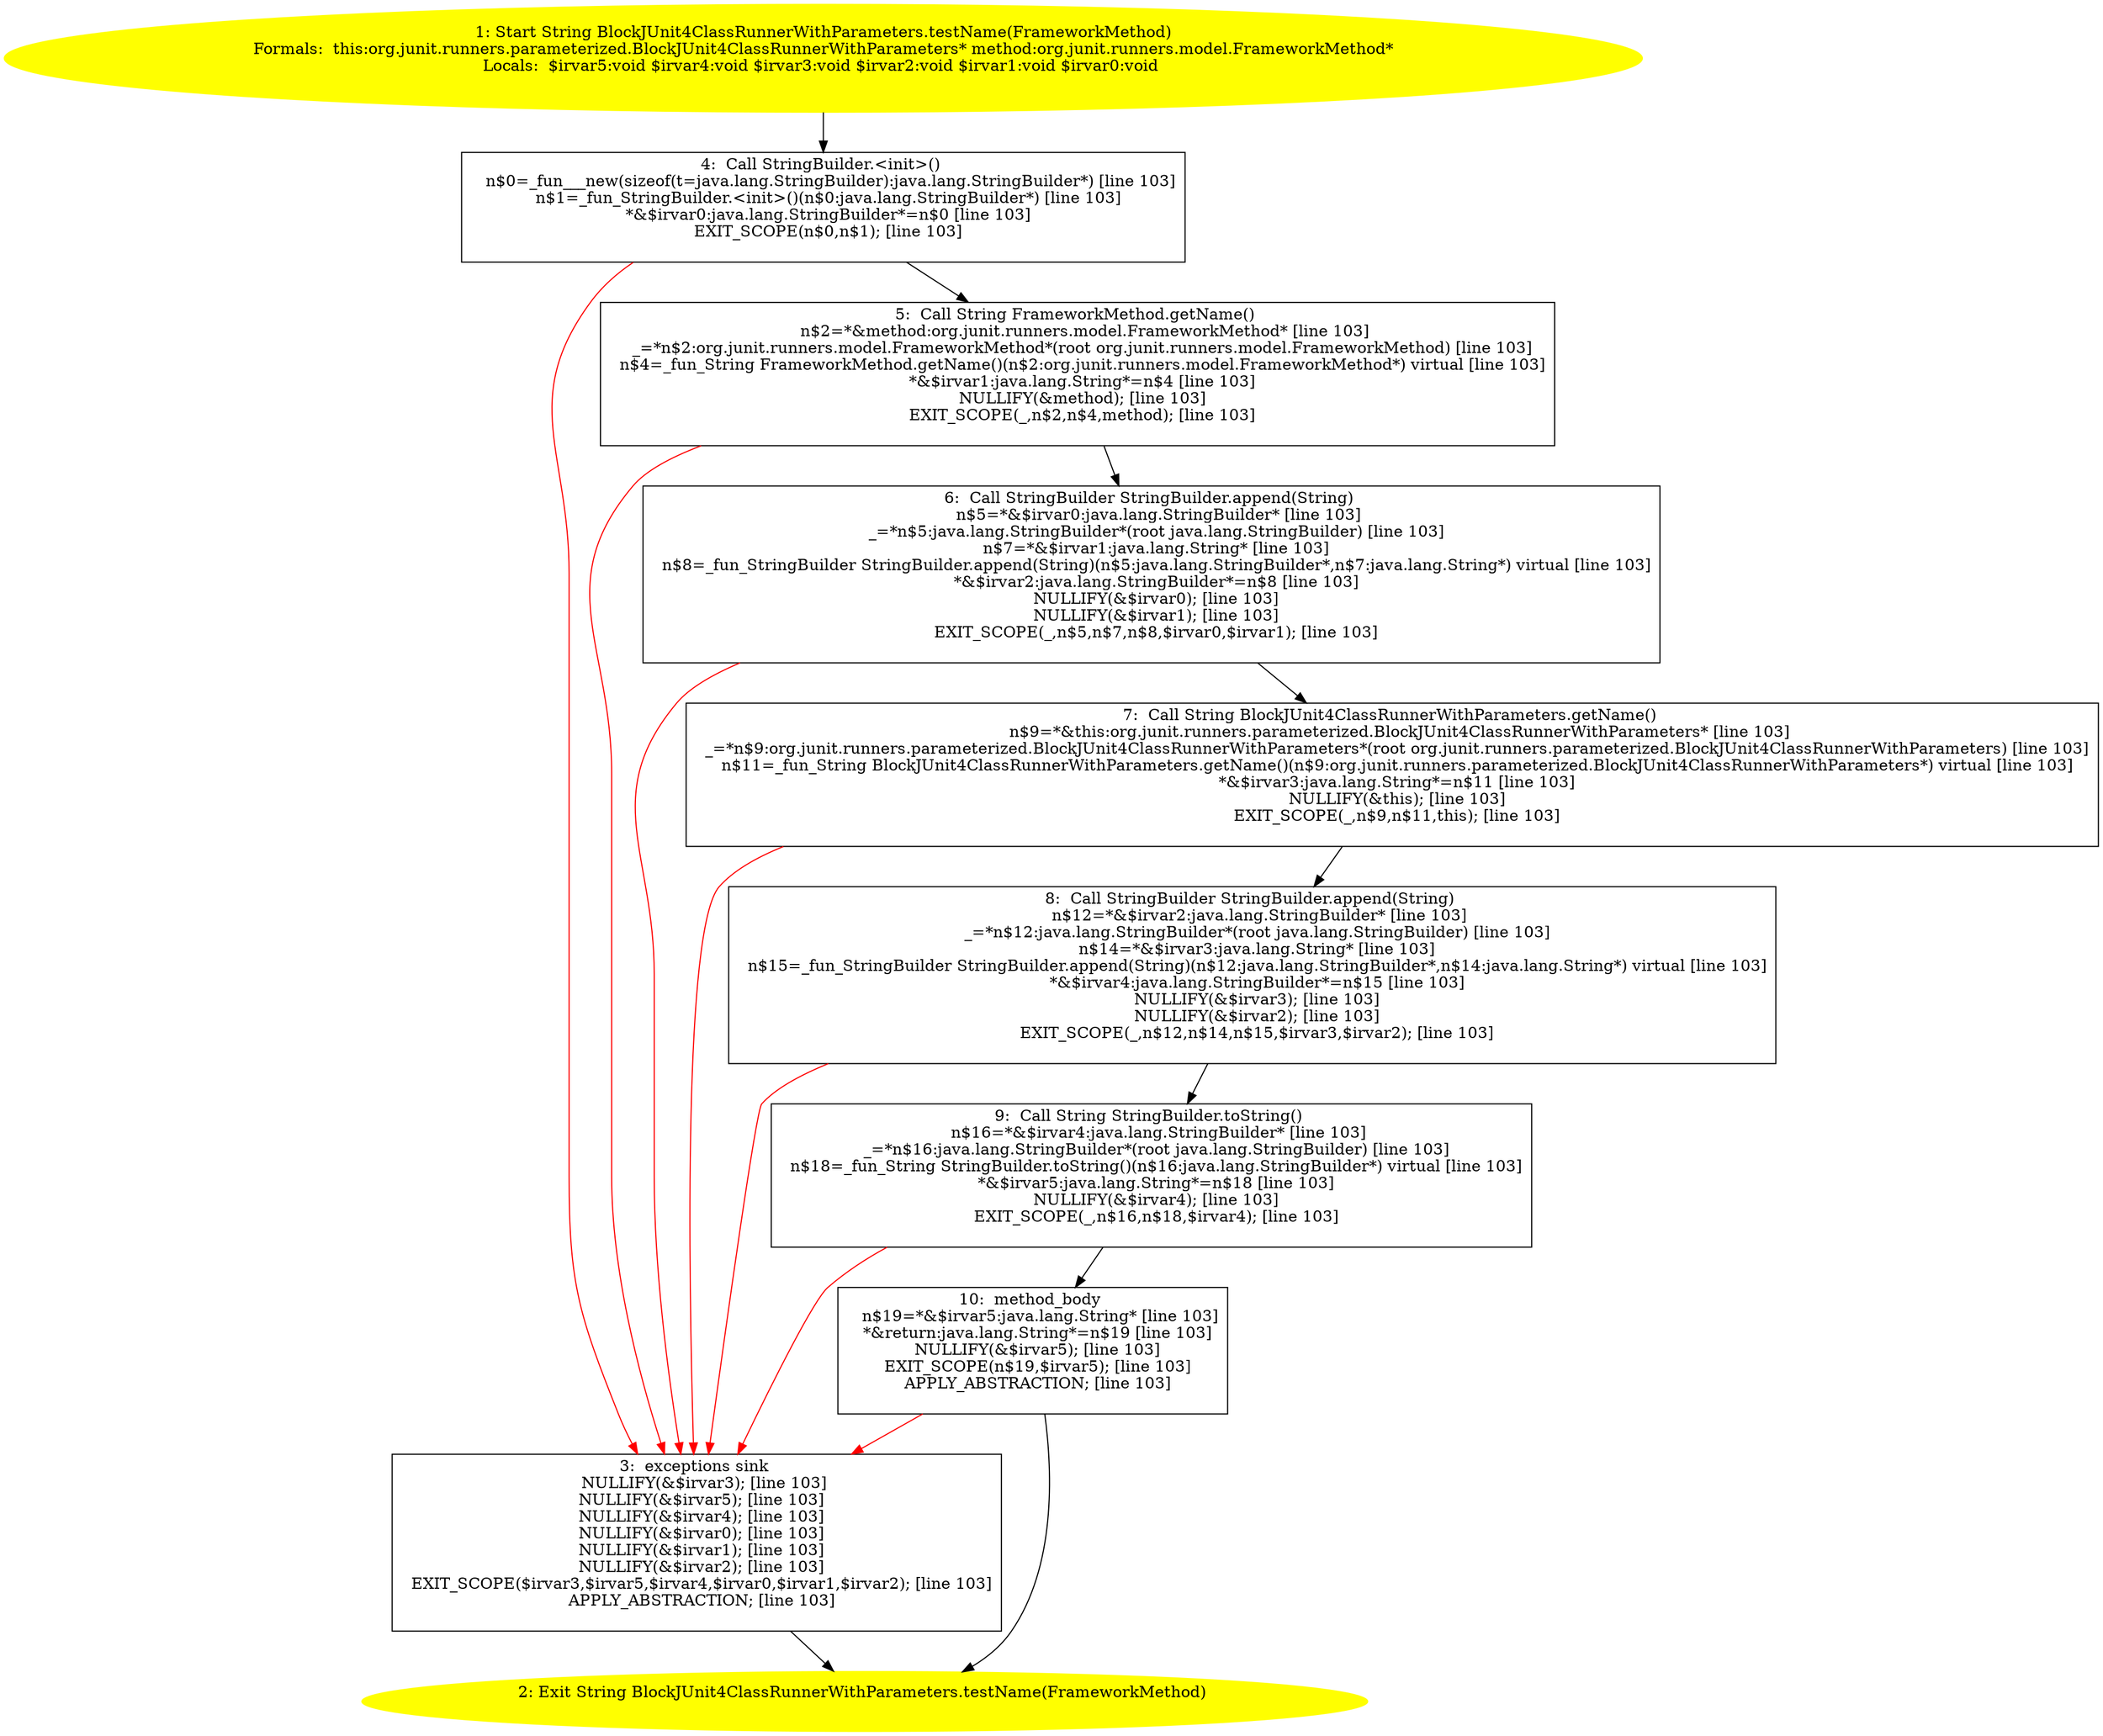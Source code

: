 /* @generated */
digraph cfg {
"org.junit.runners.parameterized.BlockJUnit4ClassRunnerWithParameters.testName(org.junit.runners.mode.14d2ce08d9a1ca334c547798fba967cb_1" [label="1: Start String BlockJUnit4ClassRunnerWithParameters.testName(FrameworkMethod)\nFormals:  this:org.junit.runners.parameterized.BlockJUnit4ClassRunnerWithParameters* method:org.junit.runners.model.FrameworkMethod*\nLocals:  $irvar5:void $irvar4:void $irvar3:void $irvar2:void $irvar1:void $irvar0:void \n  " color=yellow style=filled]
	

	 "org.junit.runners.parameterized.BlockJUnit4ClassRunnerWithParameters.testName(org.junit.runners.mode.14d2ce08d9a1ca334c547798fba967cb_1" -> "org.junit.runners.parameterized.BlockJUnit4ClassRunnerWithParameters.testName(org.junit.runners.mode.14d2ce08d9a1ca334c547798fba967cb_4" ;
"org.junit.runners.parameterized.BlockJUnit4ClassRunnerWithParameters.testName(org.junit.runners.mode.14d2ce08d9a1ca334c547798fba967cb_2" [label="2: Exit String BlockJUnit4ClassRunnerWithParameters.testName(FrameworkMethod) \n  " color=yellow style=filled]
	

"org.junit.runners.parameterized.BlockJUnit4ClassRunnerWithParameters.testName(org.junit.runners.mode.14d2ce08d9a1ca334c547798fba967cb_3" [label="3:  exceptions sink \n   NULLIFY(&$irvar3); [line 103]\n  NULLIFY(&$irvar5); [line 103]\n  NULLIFY(&$irvar4); [line 103]\n  NULLIFY(&$irvar0); [line 103]\n  NULLIFY(&$irvar1); [line 103]\n  NULLIFY(&$irvar2); [line 103]\n  EXIT_SCOPE($irvar3,$irvar5,$irvar4,$irvar0,$irvar1,$irvar2); [line 103]\n  APPLY_ABSTRACTION; [line 103]\n " shape="box"]
	

	 "org.junit.runners.parameterized.BlockJUnit4ClassRunnerWithParameters.testName(org.junit.runners.mode.14d2ce08d9a1ca334c547798fba967cb_3" -> "org.junit.runners.parameterized.BlockJUnit4ClassRunnerWithParameters.testName(org.junit.runners.mode.14d2ce08d9a1ca334c547798fba967cb_2" ;
"org.junit.runners.parameterized.BlockJUnit4ClassRunnerWithParameters.testName(org.junit.runners.mode.14d2ce08d9a1ca334c547798fba967cb_4" [label="4:  Call StringBuilder.<init>() \n   n$0=_fun___new(sizeof(t=java.lang.StringBuilder):java.lang.StringBuilder*) [line 103]\n  n$1=_fun_StringBuilder.<init>()(n$0:java.lang.StringBuilder*) [line 103]\n  *&$irvar0:java.lang.StringBuilder*=n$0 [line 103]\n  EXIT_SCOPE(n$0,n$1); [line 103]\n " shape="box"]
	

	 "org.junit.runners.parameterized.BlockJUnit4ClassRunnerWithParameters.testName(org.junit.runners.mode.14d2ce08d9a1ca334c547798fba967cb_4" -> "org.junit.runners.parameterized.BlockJUnit4ClassRunnerWithParameters.testName(org.junit.runners.mode.14d2ce08d9a1ca334c547798fba967cb_5" ;
	 "org.junit.runners.parameterized.BlockJUnit4ClassRunnerWithParameters.testName(org.junit.runners.mode.14d2ce08d9a1ca334c547798fba967cb_4" -> "org.junit.runners.parameterized.BlockJUnit4ClassRunnerWithParameters.testName(org.junit.runners.mode.14d2ce08d9a1ca334c547798fba967cb_3" [color="red" ];
"org.junit.runners.parameterized.BlockJUnit4ClassRunnerWithParameters.testName(org.junit.runners.mode.14d2ce08d9a1ca334c547798fba967cb_5" [label="5:  Call String FrameworkMethod.getName() \n   n$2=*&method:org.junit.runners.model.FrameworkMethod* [line 103]\n  _=*n$2:org.junit.runners.model.FrameworkMethod*(root org.junit.runners.model.FrameworkMethod) [line 103]\n  n$4=_fun_String FrameworkMethod.getName()(n$2:org.junit.runners.model.FrameworkMethod*) virtual [line 103]\n  *&$irvar1:java.lang.String*=n$4 [line 103]\n  NULLIFY(&method); [line 103]\n  EXIT_SCOPE(_,n$2,n$4,method); [line 103]\n " shape="box"]
	

	 "org.junit.runners.parameterized.BlockJUnit4ClassRunnerWithParameters.testName(org.junit.runners.mode.14d2ce08d9a1ca334c547798fba967cb_5" -> "org.junit.runners.parameterized.BlockJUnit4ClassRunnerWithParameters.testName(org.junit.runners.mode.14d2ce08d9a1ca334c547798fba967cb_6" ;
	 "org.junit.runners.parameterized.BlockJUnit4ClassRunnerWithParameters.testName(org.junit.runners.mode.14d2ce08d9a1ca334c547798fba967cb_5" -> "org.junit.runners.parameterized.BlockJUnit4ClassRunnerWithParameters.testName(org.junit.runners.mode.14d2ce08d9a1ca334c547798fba967cb_3" [color="red" ];
"org.junit.runners.parameterized.BlockJUnit4ClassRunnerWithParameters.testName(org.junit.runners.mode.14d2ce08d9a1ca334c547798fba967cb_6" [label="6:  Call StringBuilder StringBuilder.append(String) \n   n$5=*&$irvar0:java.lang.StringBuilder* [line 103]\n  _=*n$5:java.lang.StringBuilder*(root java.lang.StringBuilder) [line 103]\n  n$7=*&$irvar1:java.lang.String* [line 103]\n  n$8=_fun_StringBuilder StringBuilder.append(String)(n$5:java.lang.StringBuilder*,n$7:java.lang.String*) virtual [line 103]\n  *&$irvar2:java.lang.StringBuilder*=n$8 [line 103]\n  NULLIFY(&$irvar0); [line 103]\n  NULLIFY(&$irvar1); [line 103]\n  EXIT_SCOPE(_,n$5,n$7,n$8,$irvar0,$irvar1); [line 103]\n " shape="box"]
	

	 "org.junit.runners.parameterized.BlockJUnit4ClassRunnerWithParameters.testName(org.junit.runners.mode.14d2ce08d9a1ca334c547798fba967cb_6" -> "org.junit.runners.parameterized.BlockJUnit4ClassRunnerWithParameters.testName(org.junit.runners.mode.14d2ce08d9a1ca334c547798fba967cb_7" ;
	 "org.junit.runners.parameterized.BlockJUnit4ClassRunnerWithParameters.testName(org.junit.runners.mode.14d2ce08d9a1ca334c547798fba967cb_6" -> "org.junit.runners.parameterized.BlockJUnit4ClassRunnerWithParameters.testName(org.junit.runners.mode.14d2ce08d9a1ca334c547798fba967cb_3" [color="red" ];
"org.junit.runners.parameterized.BlockJUnit4ClassRunnerWithParameters.testName(org.junit.runners.mode.14d2ce08d9a1ca334c547798fba967cb_7" [label="7:  Call String BlockJUnit4ClassRunnerWithParameters.getName() \n   n$9=*&this:org.junit.runners.parameterized.BlockJUnit4ClassRunnerWithParameters* [line 103]\n  _=*n$9:org.junit.runners.parameterized.BlockJUnit4ClassRunnerWithParameters*(root org.junit.runners.parameterized.BlockJUnit4ClassRunnerWithParameters) [line 103]\n  n$11=_fun_String BlockJUnit4ClassRunnerWithParameters.getName()(n$9:org.junit.runners.parameterized.BlockJUnit4ClassRunnerWithParameters*) virtual [line 103]\n  *&$irvar3:java.lang.String*=n$11 [line 103]\n  NULLIFY(&this); [line 103]\n  EXIT_SCOPE(_,n$9,n$11,this); [line 103]\n " shape="box"]
	

	 "org.junit.runners.parameterized.BlockJUnit4ClassRunnerWithParameters.testName(org.junit.runners.mode.14d2ce08d9a1ca334c547798fba967cb_7" -> "org.junit.runners.parameterized.BlockJUnit4ClassRunnerWithParameters.testName(org.junit.runners.mode.14d2ce08d9a1ca334c547798fba967cb_8" ;
	 "org.junit.runners.parameterized.BlockJUnit4ClassRunnerWithParameters.testName(org.junit.runners.mode.14d2ce08d9a1ca334c547798fba967cb_7" -> "org.junit.runners.parameterized.BlockJUnit4ClassRunnerWithParameters.testName(org.junit.runners.mode.14d2ce08d9a1ca334c547798fba967cb_3" [color="red" ];
"org.junit.runners.parameterized.BlockJUnit4ClassRunnerWithParameters.testName(org.junit.runners.mode.14d2ce08d9a1ca334c547798fba967cb_8" [label="8:  Call StringBuilder StringBuilder.append(String) \n   n$12=*&$irvar2:java.lang.StringBuilder* [line 103]\n  _=*n$12:java.lang.StringBuilder*(root java.lang.StringBuilder) [line 103]\n  n$14=*&$irvar3:java.lang.String* [line 103]\n  n$15=_fun_StringBuilder StringBuilder.append(String)(n$12:java.lang.StringBuilder*,n$14:java.lang.String*) virtual [line 103]\n  *&$irvar4:java.lang.StringBuilder*=n$15 [line 103]\n  NULLIFY(&$irvar3); [line 103]\n  NULLIFY(&$irvar2); [line 103]\n  EXIT_SCOPE(_,n$12,n$14,n$15,$irvar3,$irvar2); [line 103]\n " shape="box"]
	

	 "org.junit.runners.parameterized.BlockJUnit4ClassRunnerWithParameters.testName(org.junit.runners.mode.14d2ce08d9a1ca334c547798fba967cb_8" -> "org.junit.runners.parameterized.BlockJUnit4ClassRunnerWithParameters.testName(org.junit.runners.mode.14d2ce08d9a1ca334c547798fba967cb_9" ;
	 "org.junit.runners.parameterized.BlockJUnit4ClassRunnerWithParameters.testName(org.junit.runners.mode.14d2ce08d9a1ca334c547798fba967cb_8" -> "org.junit.runners.parameterized.BlockJUnit4ClassRunnerWithParameters.testName(org.junit.runners.mode.14d2ce08d9a1ca334c547798fba967cb_3" [color="red" ];
"org.junit.runners.parameterized.BlockJUnit4ClassRunnerWithParameters.testName(org.junit.runners.mode.14d2ce08d9a1ca334c547798fba967cb_9" [label="9:  Call String StringBuilder.toString() \n   n$16=*&$irvar4:java.lang.StringBuilder* [line 103]\n  _=*n$16:java.lang.StringBuilder*(root java.lang.StringBuilder) [line 103]\n  n$18=_fun_String StringBuilder.toString()(n$16:java.lang.StringBuilder*) virtual [line 103]\n  *&$irvar5:java.lang.String*=n$18 [line 103]\n  NULLIFY(&$irvar4); [line 103]\n  EXIT_SCOPE(_,n$16,n$18,$irvar4); [line 103]\n " shape="box"]
	

	 "org.junit.runners.parameterized.BlockJUnit4ClassRunnerWithParameters.testName(org.junit.runners.mode.14d2ce08d9a1ca334c547798fba967cb_9" -> "org.junit.runners.parameterized.BlockJUnit4ClassRunnerWithParameters.testName(org.junit.runners.mode.14d2ce08d9a1ca334c547798fba967cb_10" ;
	 "org.junit.runners.parameterized.BlockJUnit4ClassRunnerWithParameters.testName(org.junit.runners.mode.14d2ce08d9a1ca334c547798fba967cb_9" -> "org.junit.runners.parameterized.BlockJUnit4ClassRunnerWithParameters.testName(org.junit.runners.mode.14d2ce08d9a1ca334c547798fba967cb_3" [color="red" ];
"org.junit.runners.parameterized.BlockJUnit4ClassRunnerWithParameters.testName(org.junit.runners.mode.14d2ce08d9a1ca334c547798fba967cb_10" [label="10:  method_body \n   n$19=*&$irvar5:java.lang.String* [line 103]\n  *&return:java.lang.String*=n$19 [line 103]\n  NULLIFY(&$irvar5); [line 103]\n  EXIT_SCOPE(n$19,$irvar5); [line 103]\n  APPLY_ABSTRACTION; [line 103]\n " shape="box"]
	

	 "org.junit.runners.parameterized.BlockJUnit4ClassRunnerWithParameters.testName(org.junit.runners.mode.14d2ce08d9a1ca334c547798fba967cb_10" -> "org.junit.runners.parameterized.BlockJUnit4ClassRunnerWithParameters.testName(org.junit.runners.mode.14d2ce08d9a1ca334c547798fba967cb_2" ;
	 "org.junit.runners.parameterized.BlockJUnit4ClassRunnerWithParameters.testName(org.junit.runners.mode.14d2ce08d9a1ca334c547798fba967cb_10" -> "org.junit.runners.parameterized.BlockJUnit4ClassRunnerWithParameters.testName(org.junit.runners.mode.14d2ce08d9a1ca334c547798fba967cb_3" [color="red" ];
}
